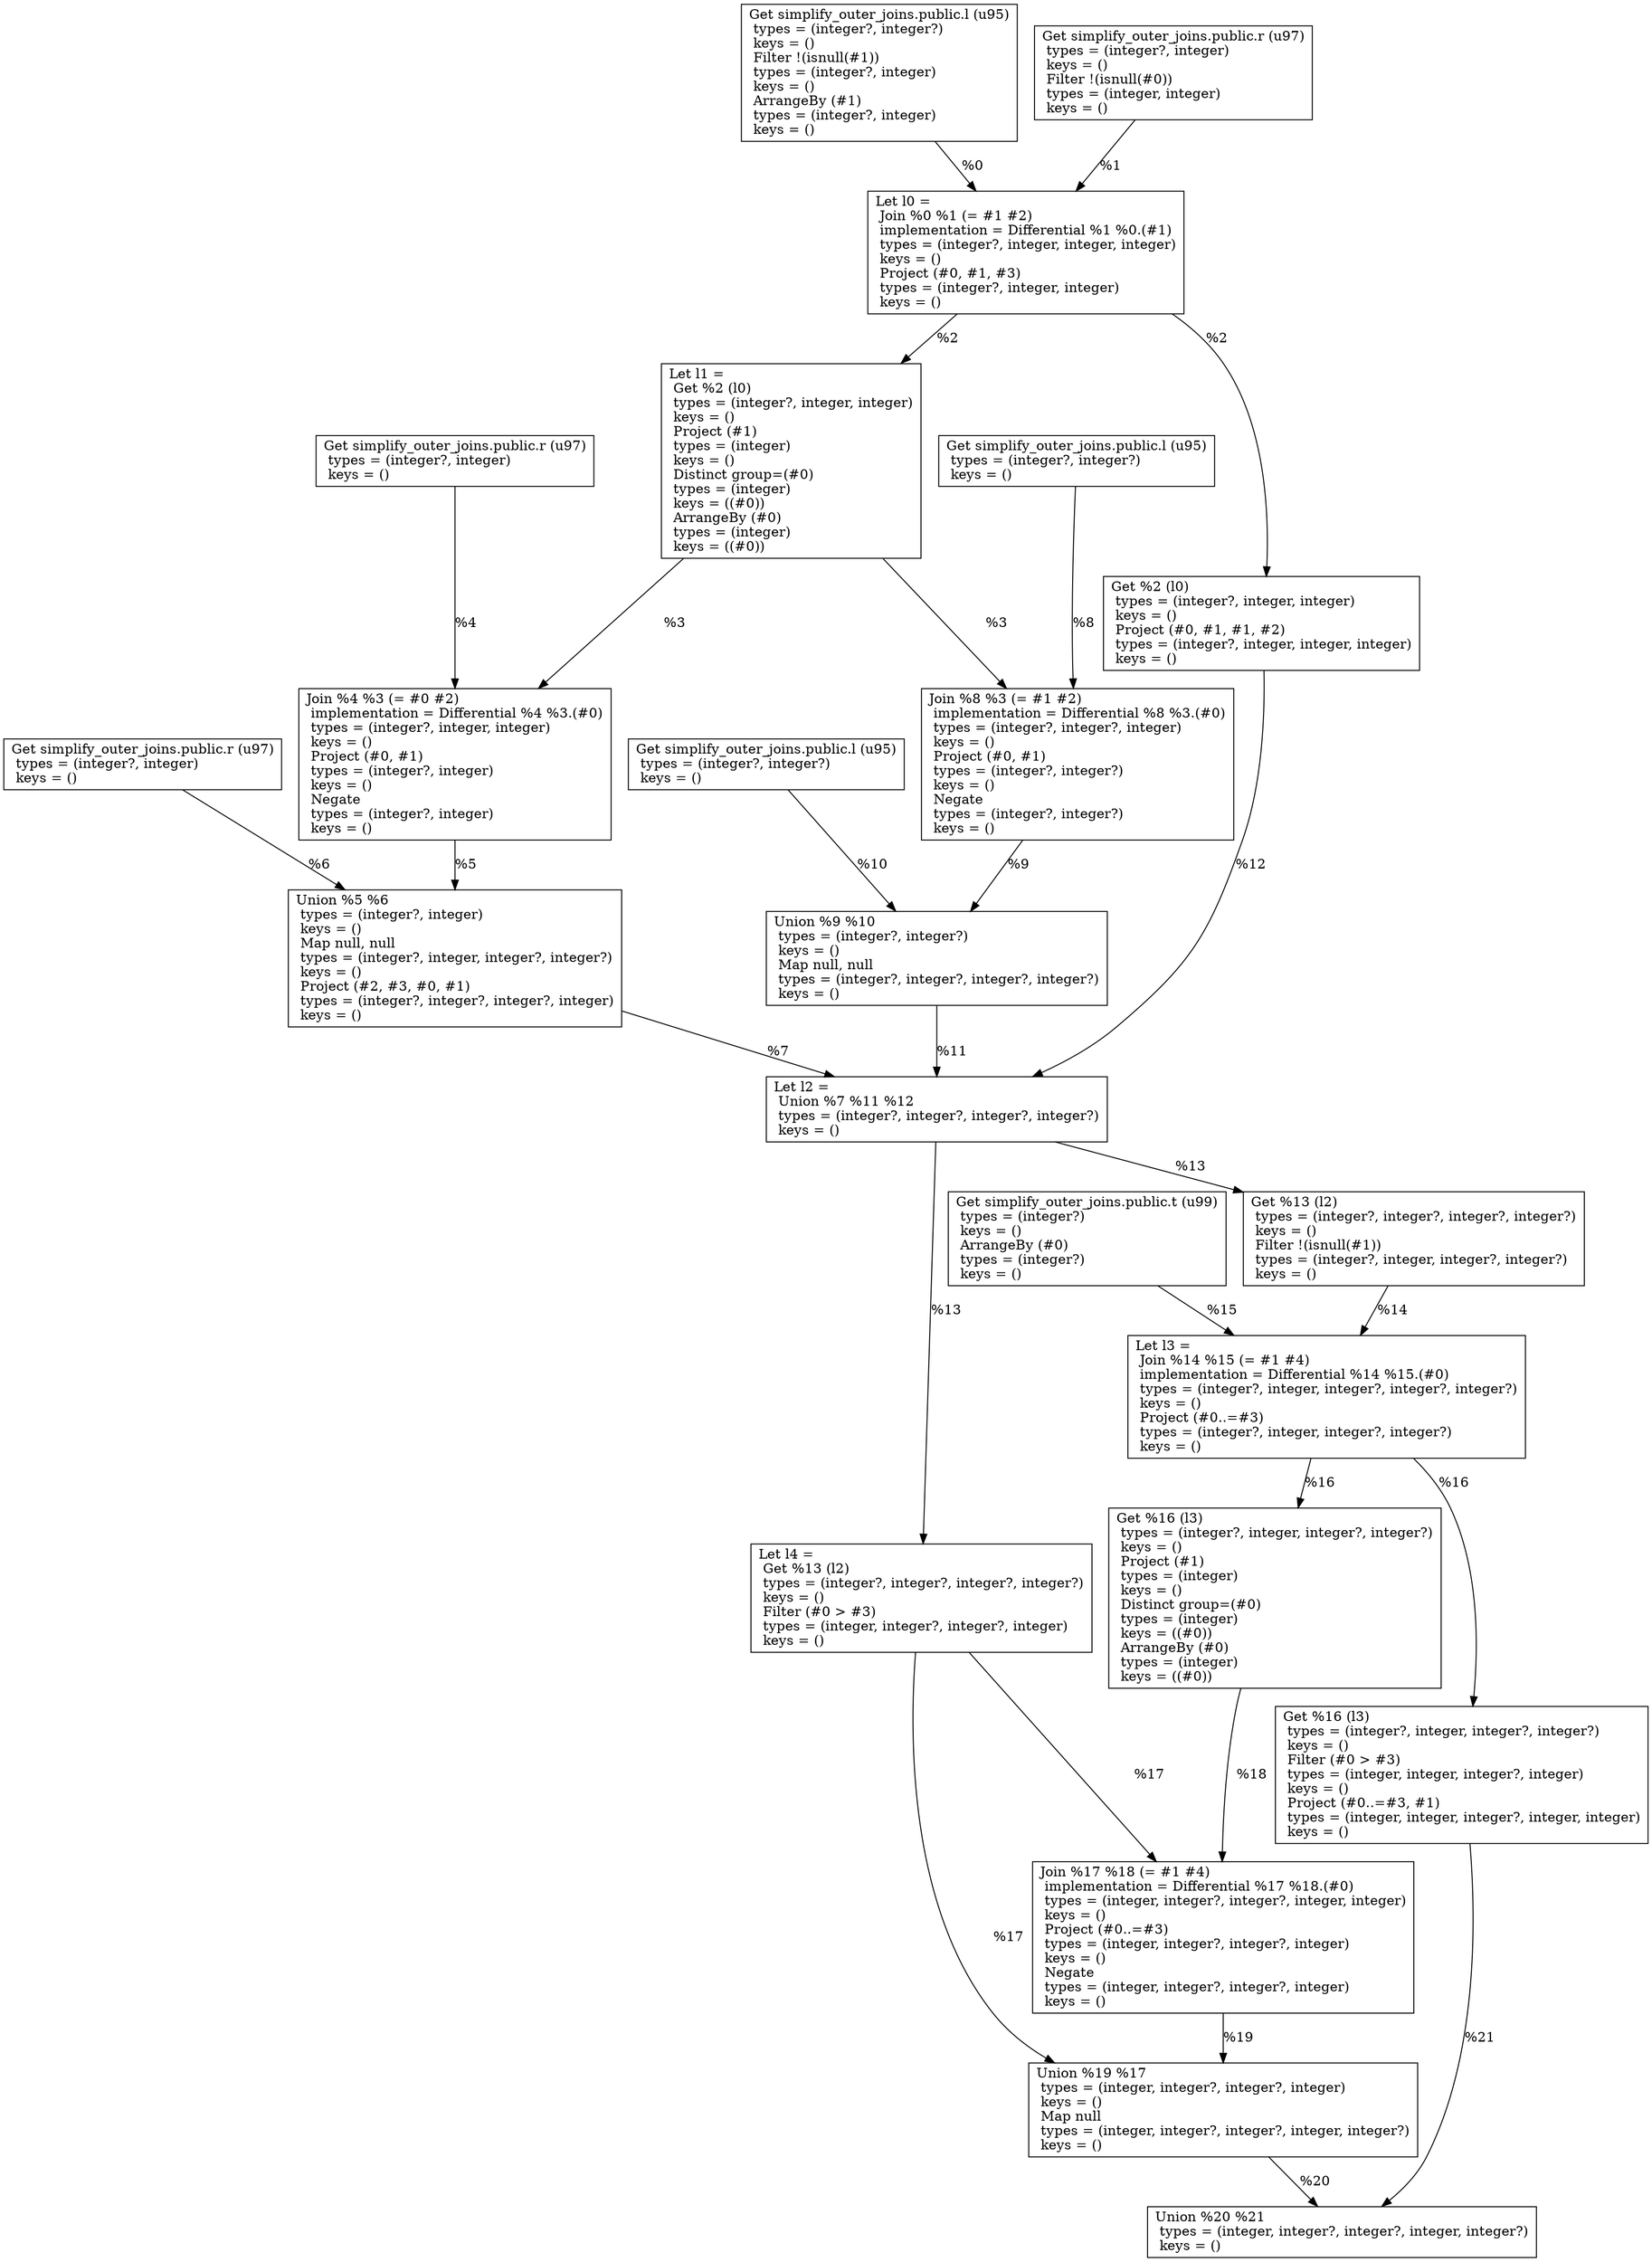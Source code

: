 digraph G {
    node0 [shape = record, label=" Get simplify_outer_joins.public.l (u95)\l  types = (integer?, integer?)\l  keys = ()\l Filter !(isnull(#1))\l  types = (integer?, integer)\l  keys = ()\l ArrangeBy (#1)\l  types = (integer?, integer)\l  keys = ()\l"]
    node1 [shape = record, label=" Get simplify_outer_joins.public.r (u97)\l  types = (integer?, integer)\l  keys = ()\l Filter !(isnull(#0))\l  types = (integer, integer)\l  keys = ()\l"]
    node2 [shape = record, label="Let l0 =\l Join %0 %1 (= #1 #2)\l  implementation = Differential %1 %0.(#1)\l  types = (integer?, integer, integer, integer)\l  keys = ()\l Project (#0, #1, #3)\l  types = (integer?, integer, integer)\l  keys = ()\l"]
    node3 [shape = record, label="Let l1 =\l Get %2 (l0)\l  types = (integer?, integer, integer)\l  keys = ()\l Project (#1)\l  types = (integer)\l  keys = ()\l Distinct group=(#0)\l  types = (integer)\l  keys = ((#0))\l ArrangeBy (#0)\l  types = (integer)\l  keys = ((#0))\l"]
    node4 [shape = record, label=" Get simplify_outer_joins.public.r (u97)\l  types = (integer?, integer)\l  keys = ()\l"]
    node5 [shape = record, label=" Join %4 %3 (= #0 #2)\l  implementation = Differential %4 %3.(#0)\l  types = (integer?, integer, integer)\l  keys = ()\l Project (#0, #1)\l  types = (integer?, integer)\l  keys = ()\l Negate\l  types = (integer?, integer)\l  keys = ()\l"]
    node6 [shape = record, label=" Get simplify_outer_joins.public.r (u97)\l  types = (integer?, integer)\l  keys = ()\l"]
    node7 [shape = record, label=" Union %5 %6\l  types = (integer?, integer)\l  keys = ()\l Map null, null\l  types = (integer?, integer, integer?, integer?)\l  keys = ()\l Project (#2, #3, #0, #1)\l  types = (integer?, integer?, integer?, integer)\l  keys = ()\l"]
    node8 [shape = record, label=" Get simplify_outer_joins.public.l (u95)\l  types = (integer?, integer?)\l  keys = ()\l"]
    node9 [shape = record, label=" Join %8 %3 (= #1 #2)\l  implementation = Differential %8 %3.(#0)\l  types = (integer?, integer?, integer)\l  keys = ()\l Project (#0, #1)\l  types = (integer?, integer?)\l  keys = ()\l Negate\l  types = (integer?, integer?)\l  keys = ()\l"]
    node10 [shape = record, label=" Get simplify_outer_joins.public.l (u95)\l  types = (integer?, integer?)\l  keys = ()\l"]
    node11 [shape = record, label=" Union %9 %10\l  types = (integer?, integer?)\l  keys = ()\l Map null, null\l  types = (integer?, integer?, integer?, integer?)\l  keys = ()\l"]
    node12 [shape = record, label=" Get %2 (l0)\l  types = (integer?, integer, integer)\l  keys = ()\l Project (#0, #1, #1, #2)\l  types = (integer?, integer, integer, integer)\l  keys = ()\l"]
    node13 [shape = record, label="Let l2 =\l Union %7 %11 %12\l  types = (integer?, integer?, integer?, integer?)\l  keys = ()\l"]
    node14 [shape = record, label=" Get %13 (l2)\l  types = (integer?, integer?, integer?, integer?)\l  keys = ()\l Filter !(isnull(#1))\l  types = (integer?, integer, integer?, integer?)\l  keys = ()\l"]
    node15 [shape = record, label=" Get simplify_outer_joins.public.t (u99)\l  types = (integer?)\l  keys = ()\l ArrangeBy (#0)\l  types = (integer?)\l  keys = ()\l"]
    node16 [shape = record, label="Let l3 =\l Join %14 %15 (= #1 #4)\l  implementation = Differential %14 %15.(#0)\l  types = (integer?, integer, integer?, integer?, integer?)\l  keys = ()\l Project (#0..=#3)\l  types = (integer?, integer, integer?, integer?)\l  keys = ()\l"]
    node17 [shape = record, label="Let l4 =\l Get %13 (l2)\l  types = (integer?, integer?, integer?, integer?)\l  keys = ()\l Filter (#0 \> #3)\l  types = (integer, integer?, integer?, integer)\l  keys = ()\l"]
    node18 [shape = record, label=" Get %16 (l3)\l  types = (integer?, integer, integer?, integer?)\l  keys = ()\l Project (#1)\l  types = (integer)\l  keys = ()\l Distinct group=(#0)\l  types = (integer)\l  keys = ((#0))\l ArrangeBy (#0)\l  types = (integer)\l  keys = ((#0))\l"]
    node19 [shape = record, label=" Join %17 %18 (= #1 #4)\l  implementation = Differential %17 %18.(#0)\l  types = (integer, integer?, integer?, integer, integer)\l  keys = ()\l Project (#0..=#3)\l  types = (integer, integer?, integer?, integer)\l  keys = ()\l Negate\l  types = (integer, integer?, integer?, integer)\l  keys = ()\l"]
    node20 [shape = record, label=" Union %19 %17\l  types = (integer, integer?, integer?, integer)\l  keys = ()\l Map null\l  types = (integer, integer?, integer?, integer, integer?)\l  keys = ()\l"]
    node21 [shape = record, label=" Get %16 (l3)\l  types = (integer?, integer, integer?, integer?)\l  keys = ()\l Filter (#0 \> #3)\l  types = (integer, integer, integer?, integer)\l  keys = ()\l Project (#0..=#3, #1)\l  types = (integer, integer, integer?, integer, integer)\l  keys = ()\l"]
    node22 [shape = record, label=" Union %20 %21\l  types = (integer, integer?, integer?, integer, integer?)\l  keys = ()\l"]
    node2 -> node3 [label = "%2\l"]
    node4 -> node5 [label = "%4\l"]
    node9 -> node11 [label = "%9\l"]
    node12 -> node13 [label = "%12\l"]
    node10 -> node11 [label = "%10\l"]
    node18 -> node19 [label = "%18\l"]
    node15 -> node16 [label = "%15\l"]
    node19 -> node20 [label = "%19\l"]
    node14 -> node16 [label = "%14\l"]
    node17 -> node19 [label = "%17\l"]
    node5 -> node7 [label = "%5\l"]
    node3 -> node9 [label = "%3\l"]
    node8 -> node9 [label = "%8\l"]
    node3 -> node5 [label = "%3\l"]
    node1 -> node2 [label = "%1\l"]
    node20 -> node22 [label = "%20\l"]
    node16 -> node21 [label = "%16\l"]
    node21 -> node22 [label = "%21\l"]
    node2 -> node12 [label = "%2\l"]
    node11 -> node13 [label = "%11\l"]
    node16 -> node18 [label = "%16\l"]
    node0 -> node2 [label = "%0\l"]
    node13 -> node17 [label = "%13\l"]
    node7 -> node13 [label = "%7\l"]
    node6 -> node7 [label = "%6\l"]
    node17 -> node20 [label = "%17\l"]
    node13 -> node14 [label = "%13\l"]
}
